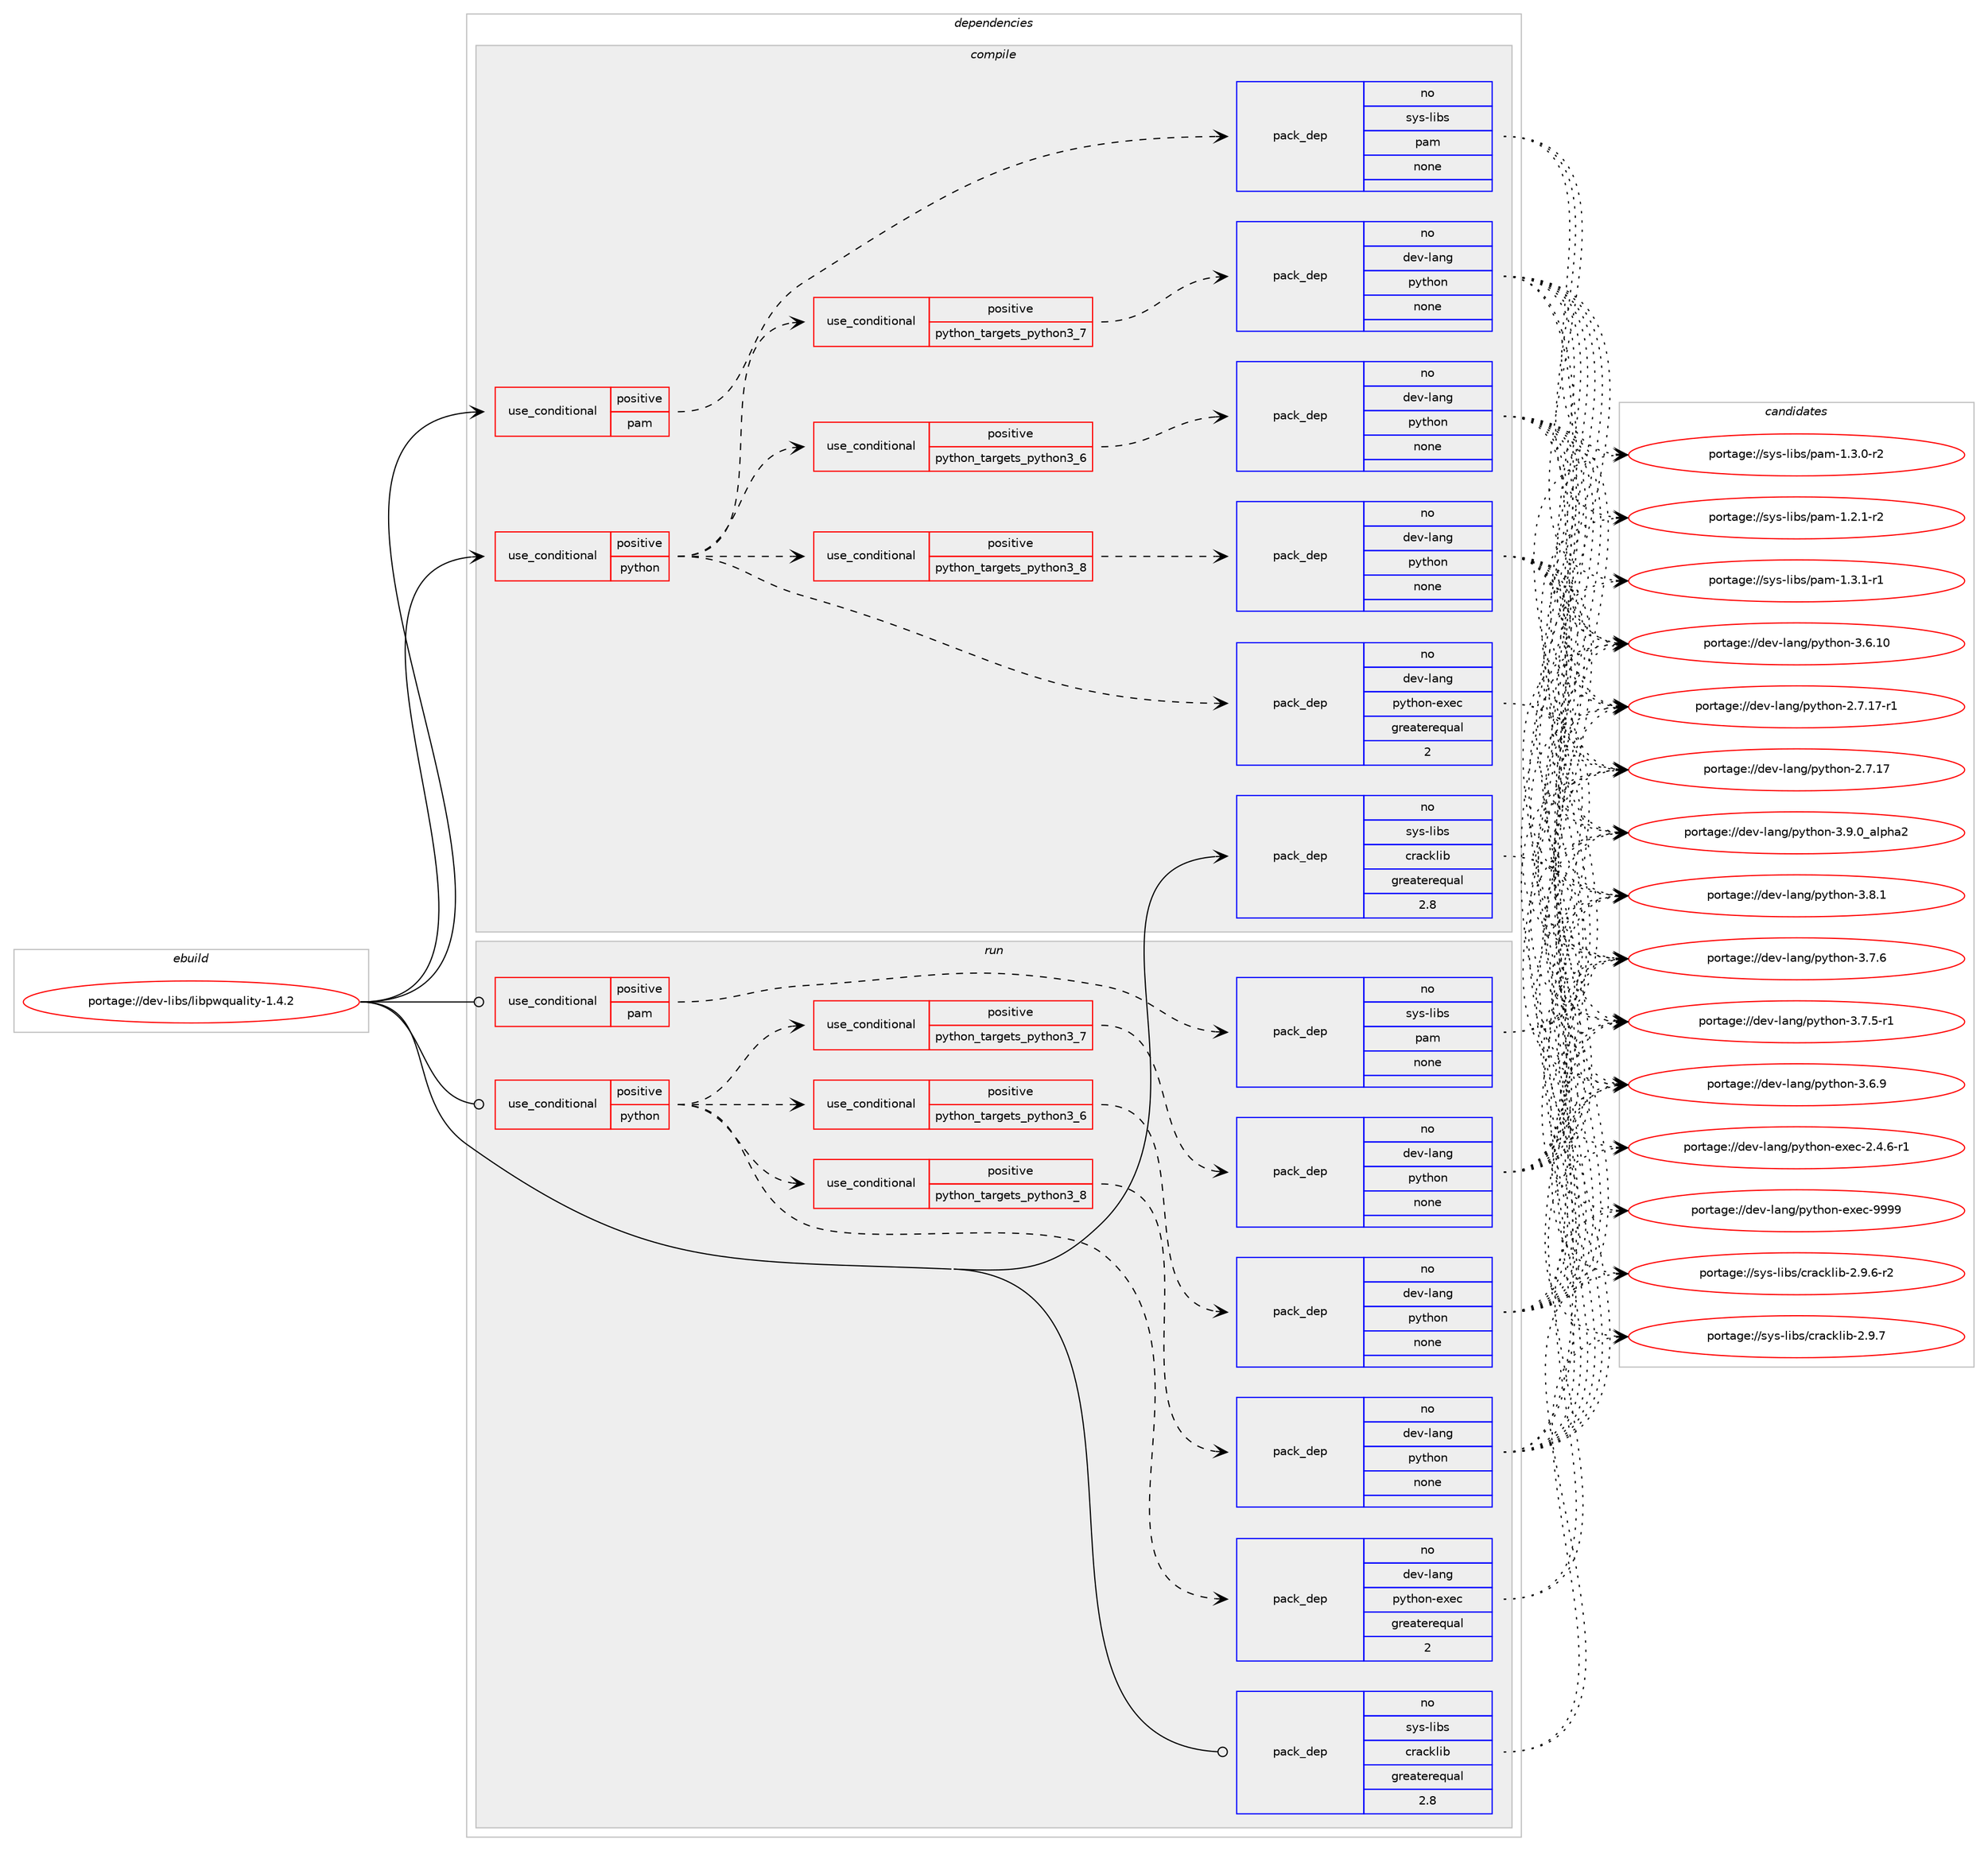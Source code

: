 digraph prolog {

# *************
# Graph options
# *************

newrank=true;
concentrate=true;
compound=true;
graph [rankdir=LR,fontname=Helvetica,fontsize=10,ranksep=1.5];#, ranksep=2.5, nodesep=0.2];
edge  [arrowhead=vee];
node  [fontname=Helvetica,fontsize=10];

# **********
# The ebuild
# **********

subgraph cluster_leftcol {
color=gray;
label=<<i>ebuild</i>>;
id [label="portage://dev-libs/libpwquality-1.4.2", color=red, width=4, href="../dev-libs/libpwquality-1.4.2.svg"];
}

# ****************
# The dependencies
# ****************

subgraph cluster_midcol {
color=gray;
label=<<i>dependencies</i>>;
subgraph cluster_compile {
fillcolor="#eeeeee";
style=filled;
label=<<i>compile</i>>;
subgraph cond124876 {
dependency510915 [label=<<TABLE BORDER="0" CELLBORDER="1" CELLSPACING="0" CELLPADDING="4"><TR><TD ROWSPAN="3" CELLPADDING="10">use_conditional</TD></TR><TR><TD>positive</TD></TR><TR><TD>pam</TD></TR></TABLE>>, shape=none, color=red];
subgraph pack380803 {
dependency510916 [label=<<TABLE BORDER="0" CELLBORDER="1" CELLSPACING="0" CELLPADDING="4" WIDTH="220"><TR><TD ROWSPAN="6" CELLPADDING="30">pack_dep</TD></TR><TR><TD WIDTH="110">no</TD></TR><TR><TD>sys-libs</TD></TR><TR><TD>pam</TD></TR><TR><TD>none</TD></TR><TR><TD></TD></TR></TABLE>>, shape=none, color=blue];
}
dependency510915:e -> dependency510916:w [weight=20,style="dashed",arrowhead="vee"];
}
id:e -> dependency510915:w [weight=20,style="solid",arrowhead="vee"];
subgraph cond124877 {
dependency510917 [label=<<TABLE BORDER="0" CELLBORDER="1" CELLSPACING="0" CELLPADDING="4"><TR><TD ROWSPAN="3" CELLPADDING="10">use_conditional</TD></TR><TR><TD>positive</TD></TR><TR><TD>python</TD></TR></TABLE>>, shape=none, color=red];
subgraph cond124878 {
dependency510918 [label=<<TABLE BORDER="0" CELLBORDER="1" CELLSPACING="0" CELLPADDING="4"><TR><TD ROWSPAN="3" CELLPADDING="10">use_conditional</TD></TR><TR><TD>positive</TD></TR><TR><TD>python_targets_python3_6</TD></TR></TABLE>>, shape=none, color=red];
subgraph pack380804 {
dependency510919 [label=<<TABLE BORDER="0" CELLBORDER="1" CELLSPACING="0" CELLPADDING="4" WIDTH="220"><TR><TD ROWSPAN="6" CELLPADDING="30">pack_dep</TD></TR><TR><TD WIDTH="110">no</TD></TR><TR><TD>dev-lang</TD></TR><TR><TD>python</TD></TR><TR><TD>none</TD></TR><TR><TD></TD></TR></TABLE>>, shape=none, color=blue];
}
dependency510918:e -> dependency510919:w [weight=20,style="dashed",arrowhead="vee"];
}
dependency510917:e -> dependency510918:w [weight=20,style="dashed",arrowhead="vee"];
subgraph cond124879 {
dependency510920 [label=<<TABLE BORDER="0" CELLBORDER="1" CELLSPACING="0" CELLPADDING="4"><TR><TD ROWSPAN="3" CELLPADDING="10">use_conditional</TD></TR><TR><TD>positive</TD></TR><TR><TD>python_targets_python3_7</TD></TR></TABLE>>, shape=none, color=red];
subgraph pack380805 {
dependency510921 [label=<<TABLE BORDER="0" CELLBORDER="1" CELLSPACING="0" CELLPADDING="4" WIDTH="220"><TR><TD ROWSPAN="6" CELLPADDING="30">pack_dep</TD></TR><TR><TD WIDTH="110">no</TD></TR><TR><TD>dev-lang</TD></TR><TR><TD>python</TD></TR><TR><TD>none</TD></TR><TR><TD></TD></TR></TABLE>>, shape=none, color=blue];
}
dependency510920:e -> dependency510921:w [weight=20,style="dashed",arrowhead="vee"];
}
dependency510917:e -> dependency510920:w [weight=20,style="dashed",arrowhead="vee"];
subgraph cond124880 {
dependency510922 [label=<<TABLE BORDER="0" CELLBORDER="1" CELLSPACING="0" CELLPADDING="4"><TR><TD ROWSPAN="3" CELLPADDING="10">use_conditional</TD></TR><TR><TD>positive</TD></TR><TR><TD>python_targets_python3_8</TD></TR></TABLE>>, shape=none, color=red];
subgraph pack380806 {
dependency510923 [label=<<TABLE BORDER="0" CELLBORDER="1" CELLSPACING="0" CELLPADDING="4" WIDTH="220"><TR><TD ROWSPAN="6" CELLPADDING="30">pack_dep</TD></TR><TR><TD WIDTH="110">no</TD></TR><TR><TD>dev-lang</TD></TR><TR><TD>python</TD></TR><TR><TD>none</TD></TR><TR><TD></TD></TR></TABLE>>, shape=none, color=blue];
}
dependency510922:e -> dependency510923:w [weight=20,style="dashed",arrowhead="vee"];
}
dependency510917:e -> dependency510922:w [weight=20,style="dashed",arrowhead="vee"];
subgraph pack380807 {
dependency510924 [label=<<TABLE BORDER="0" CELLBORDER="1" CELLSPACING="0" CELLPADDING="4" WIDTH="220"><TR><TD ROWSPAN="6" CELLPADDING="30">pack_dep</TD></TR><TR><TD WIDTH="110">no</TD></TR><TR><TD>dev-lang</TD></TR><TR><TD>python-exec</TD></TR><TR><TD>greaterequal</TD></TR><TR><TD>2</TD></TR></TABLE>>, shape=none, color=blue];
}
dependency510917:e -> dependency510924:w [weight=20,style="dashed",arrowhead="vee"];
}
id:e -> dependency510917:w [weight=20,style="solid",arrowhead="vee"];
subgraph pack380808 {
dependency510925 [label=<<TABLE BORDER="0" CELLBORDER="1" CELLSPACING="0" CELLPADDING="4" WIDTH="220"><TR><TD ROWSPAN="6" CELLPADDING="30">pack_dep</TD></TR><TR><TD WIDTH="110">no</TD></TR><TR><TD>sys-libs</TD></TR><TR><TD>cracklib</TD></TR><TR><TD>greaterequal</TD></TR><TR><TD>2.8</TD></TR></TABLE>>, shape=none, color=blue];
}
id:e -> dependency510925:w [weight=20,style="solid",arrowhead="vee"];
}
subgraph cluster_compileandrun {
fillcolor="#eeeeee";
style=filled;
label=<<i>compile and run</i>>;
}
subgraph cluster_run {
fillcolor="#eeeeee";
style=filled;
label=<<i>run</i>>;
subgraph cond124881 {
dependency510926 [label=<<TABLE BORDER="0" CELLBORDER="1" CELLSPACING="0" CELLPADDING="4"><TR><TD ROWSPAN="3" CELLPADDING="10">use_conditional</TD></TR><TR><TD>positive</TD></TR><TR><TD>pam</TD></TR></TABLE>>, shape=none, color=red];
subgraph pack380809 {
dependency510927 [label=<<TABLE BORDER="0" CELLBORDER="1" CELLSPACING="0" CELLPADDING="4" WIDTH="220"><TR><TD ROWSPAN="6" CELLPADDING="30">pack_dep</TD></TR><TR><TD WIDTH="110">no</TD></TR><TR><TD>sys-libs</TD></TR><TR><TD>pam</TD></TR><TR><TD>none</TD></TR><TR><TD></TD></TR></TABLE>>, shape=none, color=blue];
}
dependency510926:e -> dependency510927:w [weight=20,style="dashed",arrowhead="vee"];
}
id:e -> dependency510926:w [weight=20,style="solid",arrowhead="odot"];
subgraph cond124882 {
dependency510928 [label=<<TABLE BORDER="0" CELLBORDER="1" CELLSPACING="0" CELLPADDING="4"><TR><TD ROWSPAN="3" CELLPADDING="10">use_conditional</TD></TR><TR><TD>positive</TD></TR><TR><TD>python</TD></TR></TABLE>>, shape=none, color=red];
subgraph cond124883 {
dependency510929 [label=<<TABLE BORDER="0" CELLBORDER="1" CELLSPACING="0" CELLPADDING="4"><TR><TD ROWSPAN="3" CELLPADDING="10">use_conditional</TD></TR><TR><TD>positive</TD></TR><TR><TD>python_targets_python3_6</TD></TR></TABLE>>, shape=none, color=red];
subgraph pack380810 {
dependency510930 [label=<<TABLE BORDER="0" CELLBORDER="1" CELLSPACING="0" CELLPADDING="4" WIDTH="220"><TR><TD ROWSPAN="6" CELLPADDING="30">pack_dep</TD></TR><TR><TD WIDTH="110">no</TD></TR><TR><TD>dev-lang</TD></TR><TR><TD>python</TD></TR><TR><TD>none</TD></TR><TR><TD></TD></TR></TABLE>>, shape=none, color=blue];
}
dependency510929:e -> dependency510930:w [weight=20,style="dashed",arrowhead="vee"];
}
dependency510928:e -> dependency510929:w [weight=20,style="dashed",arrowhead="vee"];
subgraph cond124884 {
dependency510931 [label=<<TABLE BORDER="0" CELLBORDER="1" CELLSPACING="0" CELLPADDING="4"><TR><TD ROWSPAN="3" CELLPADDING="10">use_conditional</TD></TR><TR><TD>positive</TD></TR><TR><TD>python_targets_python3_7</TD></TR></TABLE>>, shape=none, color=red];
subgraph pack380811 {
dependency510932 [label=<<TABLE BORDER="0" CELLBORDER="1" CELLSPACING="0" CELLPADDING="4" WIDTH="220"><TR><TD ROWSPAN="6" CELLPADDING="30">pack_dep</TD></TR><TR><TD WIDTH="110">no</TD></TR><TR><TD>dev-lang</TD></TR><TR><TD>python</TD></TR><TR><TD>none</TD></TR><TR><TD></TD></TR></TABLE>>, shape=none, color=blue];
}
dependency510931:e -> dependency510932:w [weight=20,style="dashed",arrowhead="vee"];
}
dependency510928:e -> dependency510931:w [weight=20,style="dashed",arrowhead="vee"];
subgraph cond124885 {
dependency510933 [label=<<TABLE BORDER="0" CELLBORDER="1" CELLSPACING="0" CELLPADDING="4"><TR><TD ROWSPAN="3" CELLPADDING="10">use_conditional</TD></TR><TR><TD>positive</TD></TR><TR><TD>python_targets_python3_8</TD></TR></TABLE>>, shape=none, color=red];
subgraph pack380812 {
dependency510934 [label=<<TABLE BORDER="0" CELLBORDER="1" CELLSPACING="0" CELLPADDING="4" WIDTH="220"><TR><TD ROWSPAN="6" CELLPADDING="30">pack_dep</TD></TR><TR><TD WIDTH="110">no</TD></TR><TR><TD>dev-lang</TD></TR><TR><TD>python</TD></TR><TR><TD>none</TD></TR><TR><TD></TD></TR></TABLE>>, shape=none, color=blue];
}
dependency510933:e -> dependency510934:w [weight=20,style="dashed",arrowhead="vee"];
}
dependency510928:e -> dependency510933:w [weight=20,style="dashed",arrowhead="vee"];
subgraph pack380813 {
dependency510935 [label=<<TABLE BORDER="0" CELLBORDER="1" CELLSPACING="0" CELLPADDING="4" WIDTH="220"><TR><TD ROWSPAN="6" CELLPADDING="30">pack_dep</TD></TR><TR><TD WIDTH="110">no</TD></TR><TR><TD>dev-lang</TD></TR><TR><TD>python-exec</TD></TR><TR><TD>greaterequal</TD></TR><TR><TD>2</TD></TR></TABLE>>, shape=none, color=blue];
}
dependency510928:e -> dependency510935:w [weight=20,style="dashed",arrowhead="vee"];
}
id:e -> dependency510928:w [weight=20,style="solid",arrowhead="odot"];
subgraph pack380814 {
dependency510936 [label=<<TABLE BORDER="0" CELLBORDER="1" CELLSPACING="0" CELLPADDING="4" WIDTH="220"><TR><TD ROWSPAN="6" CELLPADDING="30">pack_dep</TD></TR><TR><TD WIDTH="110">no</TD></TR><TR><TD>sys-libs</TD></TR><TR><TD>cracklib</TD></TR><TR><TD>greaterequal</TD></TR><TR><TD>2.8</TD></TR></TABLE>>, shape=none, color=blue];
}
id:e -> dependency510936:w [weight=20,style="solid",arrowhead="odot"];
}
}

# **************
# The candidates
# **************

subgraph cluster_choices {
rank=same;
color=gray;
label=<<i>candidates</i>>;

subgraph choice380803 {
color=black;
nodesep=1;
choice115121115451081059811547112971094549465146494511449 [label="portage://sys-libs/pam-1.3.1-r1", color=red, width=4,href="../sys-libs/pam-1.3.1-r1.svg"];
choice115121115451081059811547112971094549465146484511450 [label="portage://sys-libs/pam-1.3.0-r2", color=red, width=4,href="../sys-libs/pam-1.3.0-r2.svg"];
choice115121115451081059811547112971094549465046494511450 [label="portage://sys-libs/pam-1.2.1-r2", color=red, width=4,href="../sys-libs/pam-1.2.1-r2.svg"];
dependency510916:e -> choice115121115451081059811547112971094549465146494511449:w [style=dotted,weight="100"];
dependency510916:e -> choice115121115451081059811547112971094549465146484511450:w [style=dotted,weight="100"];
dependency510916:e -> choice115121115451081059811547112971094549465046494511450:w [style=dotted,weight="100"];
}
subgraph choice380804 {
color=black;
nodesep=1;
choice10010111845108971101034711212111610411111045514657464895971081121049750 [label="portage://dev-lang/python-3.9.0_alpha2", color=red, width=4,href="../dev-lang/python-3.9.0_alpha2.svg"];
choice100101118451089711010347112121116104111110455146564649 [label="portage://dev-lang/python-3.8.1", color=red, width=4,href="../dev-lang/python-3.8.1.svg"];
choice100101118451089711010347112121116104111110455146554654 [label="portage://dev-lang/python-3.7.6", color=red, width=4,href="../dev-lang/python-3.7.6.svg"];
choice1001011184510897110103471121211161041111104551465546534511449 [label="portage://dev-lang/python-3.7.5-r1", color=red, width=4,href="../dev-lang/python-3.7.5-r1.svg"];
choice100101118451089711010347112121116104111110455146544657 [label="portage://dev-lang/python-3.6.9", color=red, width=4,href="../dev-lang/python-3.6.9.svg"];
choice10010111845108971101034711212111610411111045514654464948 [label="portage://dev-lang/python-3.6.10", color=red, width=4,href="../dev-lang/python-3.6.10.svg"];
choice100101118451089711010347112121116104111110455046554649554511449 [label="portage://dev-lang/python-2.7.17-r1", color=red, width=4,href="../dev-lang/python-2.7.17-r1.svg"];
choice10010111845108971101034711212111610411111045504655464955 [label="portage://dev-lang/python-2.7.17", color=red, width=4,href="../dev-lang/python-2.7.17.svg"];
dependency510919:e -> choice10010111845108971101034711212111610411111045514657464895971081121049750:w [style=dotted,weight="100"];
dependency510919:e -> choice100101118451089711010347112121116104111110455146564649:w [style=dotted,weight="100"];
dependency510919:e -> choice100101118451089711010347112121116104111110455146554654:w [style=dotted,weight="100"];
dependency510919:e -> choice1001011184510897110103471121211161041111104551465546534511449:w [style=dotted,weight="100"];
dependency510919:e -> choice100101118451089711010347112121116104111110455146544657:w [style=dotted,weight="100"];
dependency510919:e -> choice10010111845108971101034711212111610411111045514654464948:w [style=dotted,weight="100"];
dependency510919:e -> choice100101118451089711010347112121116104111110455046554649554511449:w [style=dotted,weight="100"];
dependency510919:e -> choice10010111845108971101034711212111610411111045504655464955:w [style=dotted,weight="100"];
}
subgraph choice380805 {
color=black;
nodesep=1;
choice10010111845108971101034711212111610411111045514657464895971081121049750 [label="portage://dev-lang/python-3.9.0_alpha2", color=red, width=4,href="../dev-lang/python-3.9.0_alpha2.svg"];
choice100101118451089711010347112121116104111110455146564649 [label="portage://dev-lang/python-3.8.1", color=red, width=4,href="../dev-lang/python-3.8.1.svg"];
choice100101118451089711010347112121116104111110455146554654 [label="portage://dev-lang/python-3.7.6", color=red, width=4,href="../dev-lang/python-3.7.6.svg"];
choice1001011184510897110103471121211161041111104551465546534511449 [label="portage://dev-lang/python-3.7.5-r1", color=red, width=4,href="../dev-lang/python-3.7.5-r1.svg"];
choice100101118451089711010347112121116104111110455146544657 [label="portage://dev-lang/python-3.6.9", color=red, width=4,href="../dev-lang/python-3.6.9.svg"];
choice10010111845108971101034711212111610411111045514654464948 [label="portage://dev-lang/python-3.6.10", color=red, width=4,href="../dev-lang/python-3.6.10.svg"];
choice100101118451089711010347112121116104111110455046554649554511449 [label="portage://dev-lang/python-2.7.17-r1", color=red, width=4,href="../dev-lang/python-2.7.17-r1.svg"];
choice10010111845108971101034711212111610411111045504655464955 [label="portage://dev-lang/python-2.7.17", color=red, width=4,href="../dev-lang/python-2.7.17.svg"];
dependency510921:e -> choice10010111845108971101034711212111610411111045514657464895971081121049750:w [style=dotted,weight="100"];
dependency510921:e -> choice100101118451089711010347112121116104111110455146564649:w [style=dotted,weight="100"];
dependency510921:e -> choice100101118451089711010347112121116104111110455146554654:w [style=dotted,weight="100"];
dependency510921:e -> choice1001011184510897110103471121211161041111104551465546534511449:w [style=dotted,weight="100"];
dependency510921:e -> choice100101118451089711010347112121116104111110455146544657:w [style=dotted,weight="100"];
dependency510921:e -> choice10010111845108971101034711212111610411111045514654464948:w [style=dotted,weight="100"];
dependency510921:e -> choice100101118451089711010347112121116104111110455046554649554511449:w [style=dotted,weight="100"];
dependency510921:e -> choice10010111845108971101034711212111610411111045504655464955:w [style=dotted,weight="100"];
}
subgraph choice380806 {
color=black;
nodesep=1;
choice10010111845108971101034711212111610411111045514657464895971081121049750 [label="portage://dev-lang/python-3.9.0_alpha2", color=red, width=4,href="../dev-lang/python-3.9.0_alpha2.svg"];
choice100101118451089711010347112121116104111110455146564649 [label="portage://dev-lang/python-3.8.1", color=red, width=4,href="../dev-lang/python-3.8.1.svg"];
choice100101118451089711010347112121116104111110455146554654 [label="portage://dev-lang/python-3.7.6", color=red, width=4,href="../dev-lang/python-3.7.6.svg"];
choice1001011184510897110103471121211161041111104551465546534511449 [label="portage://dev-lang/python-3.7.5-r1", color=red, width=4,href="../dev-lang/python-3.7.5-r1.svg"];
choice100101118451089711010347112121116104111110455146544657 [label="portage://dev-lang/python-3.6.9", color=red, width=4,href="../dev-lang/python-3.6.9.svg"];
choice10010111845108971101034711212111610411111045514654464948 [label="portage://dev-lang/python-3.6.10", color=red, width=4,href="../dev-lang/python-3.6.10.svg"];
choice100101118451089711010347112121116104111110455046554649554511449 [label="portage://dev-lang/python-2.7.17-r1", color=red, width=4,href="../dev-lang/python-2.7.17-r1.svg"];
choice10010111845108971101034711212111610411111045504655464955 [label="portage://dev-lang/python-2.7.17", color=red, width=4,href="../dev-lang/python-2.7.17.svg"];
dependency510923:e -> choice10010111845108971101034711212111610411111045514657464895971081121049750:w [style=dotted,weight="100"];
dependency510923:e -> choice100101118451089711010347112121116104111110455146564649:w [style=dotted,weight="100"];
dependency510923:e -> choice100101118451089711010347112121116104111110455146554654:w [style=dotted,weight="100"];
dependency510923:e -> choice1001011184510897110103471121211161041111104551465546534511449:w [style=dotted,weight="100"];
dependency510923:e -> choice100101118451089711010347112121116104111110455146544657:w [style=dotted,weight="100"];
dependency510923:e -> choice10010111845108971101034711212111610411111045514654464948:w [style=dotted,weight="100"];
dependency510923:e -> choice100101118451089711010347112121116104111110455046554649554511449:w [style=dotted,weight="100"];
dependency510923:e -> choice10010111845108971101034711212111610411111045504655464955:w [style=dotted,weight="100"];
}
subgraph choice380807 {
color=black;
nodesep=1;
choice10010111845108971101034711212111610411111045101120101994557575757 [label="portage://dev-lang/python-exec-9999", color=red, width=4,href="../dev-lang/python-exec-9999.svg"];
choice10010111845108971101034711212111610411111045101120101994550465246544511449 [label="portage://dev-lang/python-exec-2.4.6-r1", color=red, width=4,href="../dev-lang/python-exec-2.4.6-r1.svg"];
dependency510924:e -> choice10010111845108971101034711212111610411111045101120101994557575757:w [style=dotted,weight="100"];
dependency510924:e -> choice10010111845108971101034711212111610411111045101120101994550465246544511449:w [style=dotted,weight="100"];
}
subgraph choice380808 {
color=black;
nodesep=1;
choice11512111545108105981154799114979910710810598455046574655 [label="portage://sys-libs/cracklib-2.9.7", color=red, width=4,href="../sys-libs/cracklib-2.9.7.svg"];
choice115121115451081059811547991149799107108105984550465746544511450 [label="portage://sys-libs/cracklib-2.9.6-r2", color=red, width=4,href="../sys-libs/cracklib-2.9.6-r2.svg"];
dependency510925:e -> choice11512111545108105981154799114979910710810598455046574655:w [style=dotted,weight="100"];
dependency510925:e -> choice115121115451081059811547991149799107108105984550465746544511450:w [style=dotted,weight="100"];
}
subgraph choice380809 {
color=black;
nodesep=1;
choice115121115451081059811547112971094549465146494511449 [label="portage://sys-libs/pam-1.3.1-r1", color=red, width=4,href="../sys-libs/pam-1.3.1-r1.svg"];
choice115121115451081059811547112971094549465146484511450 [label="portage://sys-libs/pam-1.3.0-r2", color=red, width=4,href="../sys-libs/pam-1.3.0-r2.svg"];
choice115121115451081059811547112971094549465046494511450 [label="portage://sys-libs/pam-1.2.1-r2", color=red, width=4,href="../sys-libs/pam-1.2.1-r2.svg"];
dependency510927:e -> choice115121115451081059811547112971094549465146494511449:w [style=dotted,weight="100"];
dependency510927:e -> choice115121115451081059811547112971094549465146484511450:w [style=dotted,weight="100"];
dependency510927:e -> choice115121115451081059811547112971094549465046494511450:w [style=dotted,weight="100"];
}
subgraph choice380810 {
color=black;
nodesep=1;
choice10010111845108971101034711212111610411111045514657464895971081121049750 [label="portage://dev-lang/python-3.9.0_alpha2", color=red, width=4,href="../dev-lang/python-3.9.0_alpha2.svg"];
choice100101118451089711010347112121116104111110455146564649 [label="portage://dev-lang/python-3.8.1", color=red, width=4,href="../dev-lang/python-3.8.1.svg"];
choice100101118451089711010347112121116104111110455146554654 [label="portage://dev-lang/python-3.7.6", color=red, width=4,href="../dev-lang/python-3.7.6.svg"];
choice1001011184510897110103471121211161041111104551465546534511449 [label="portage://dev-lang/python-3.7.5-r1", color=red, width=4,href="../dev-lang/python-3.7.5-r1.svg"];
choice100101118451089711010347112121116104111110455146544657 [label="portage://dev-lang/python-3.6.9", color=red, width=4,href="../dev-lang/python-3.6.9.svg"];
choice10010111845108971101034711212111610411111045514654464948 [label="portage://dev-lang/python-3.6.10", color=red, width=4,href="../dev-lang/python-3.6.10.svg"];
choice100101118451089711010347112121116104111110455046554649554511449 [label="portage://dev-lang/python-2.7.17-r1", color=red, width=4,href="../dev-lang/python-2.7.17-r1.svg"];
choice10010111845108971101034711212111610411111045504655464955 [label="portage://dev-lang/python-2.7.17", color=red, width=4,href="../dev-lang/python-2.7.17.svg"];
dependency510930:e -> choice10010111845108971101034711212111610411111045514657464895971081121049750:w [style=dotted,weight="100"];
dependency510930:e -> choice100101118451089711010347112121116104111110455146564649:w [style=dotted,weight="100"];
dependency510930:e -> choice100101118451089711010347112121116104111110455146554654:w [style=dotted,weight="100"];
dependency510930:e -> choice1001011184510897110103471121211161041111104551465546534511449:w [style=dotted,weight="100"];
dependency510930:e -> choice100101118451089711010347112121116104111110455146544657:w [style=dotted,weight="100"];
dependency510930:e -> choice10010111845108971101034711212111610411111045514654464948:w [style=dotted,weight="100"];
dependency510930:e -> choice100101118451089711010347112121116104111110455046554649554511449:w [style=dotted,weight="100"];
dependency510930:e -> choice10010111845108971101034711212111610411111045504655464955:w [style=dotted,weight="100"];
}
subgraph choice380811 {
color=black;
nodesep=1;
choice10010111845108971101034711212111610411111045514657464895971081121049750 [label="portage://dev-lang/python-3.9.0_alpha2", color=red, width=4,href="../dev-lang/python-3.9.0_alpha2.svg"];
choice100101118451089711010347112121116104111110455146564649 [label="portage://dev-lang/python-3.8.1", color=red, width=4,href="../dev-lang/python-3.8.1.svg"];
choice100101118451089711010347112121116104111110455146554654 [label="portage://dev-lang/python-3.7.6", color=red, width=4,href="../dev-lang/python-3.7.6.svg"];
choice1001011184510897110103471121211161041111104551465546534511449 [label="portage://dev-lang/python-3.7.5-r1", color=red, width=4,href="../dev-lang/python-3.7.5-r1.svg"];
choice100101118451089711010347112121116104111110455146544657 [label="portage://dev-lang/python-3.6.9", color=red, width=4,href="../dev-lang/python-3.6.9.svg"];
choice10010111845108971101034711212111610411111045514654464948 [label="portage://dev-lang/python-3.6.10", color=red, width=4,href="../dev-lang/python-3.6.10.svg"];
choice100101118451089711010347112121116104111110455046554649554511449 [label="portage://dev-lang/python-2.7.17-r1", color=red, width=4,href="../dev-lang/python-2.7.17-r1.svg"];
choice10010111845108971101034711212111610411111045504655464955 [label="portage://dev-lang/python-2.7.17", color=red, width=4,href="../dev-lang/python-2.7.17.svg"];
dependency510932:e -> choice10010111845108971101034711212111610411111045514657464895971081121049750:w [style=dotted,weight="100"];
dependency510932:e -> choice100101118451089711010347112121116104111110455146564649:w [style=dotted,weight="100"];
dependency510932:e -> choice100101118451089711010347112121116104111110455146554654:w [style=dotted,weight="100"];
dependency510932:e -> choice1001011184510897110103471121211161041111104551465546534511449:w [style=dotted,weight="100"];
dependency510932:e -> choice100101118451089711010347112121116104111110455146544657:w [style=dotted,weight="100"];
dependency510932:e -> choice10010111845108971101034711212111610411111045514654464948:w [style=dotted,weight="100"];
dependency510932:e -> choice100101118451089711010347112121116104111110455046554649554511449:w [style=dotted,weight="100"];
dependency510932:e -> choice10010111845108971101034711212111610411111045504655464955:w [style=dotted,weight="100"];
}
subgraph choice380812 {
color=black;
nodesep=1;
choice10010111845108971101034711212111610411111045514657464895971081121049750 [label="portage://dev-lang/python-3.9.0_alpha2", color=red, width=4,href="../dev-lang/python-3.9.0_alpha2.svg"];
choice100101118451089711010347112121116104111110455146564649 [label="portage://dev-lang/python-3.8.1", color=red, width=4,href="../dev-lang/python-3.8.1.svg"];
choice100101118451089711010347112121116104111110455146554654 [label="portage://dev-lang/python-3.7.6", color=red, width=4,href="../dev-lang/python-3.7.6.svg"];
choice1001011184510897110103471121211161041111104551465546534511449 [label="portage://dev-lang/python-3.7.5-r1", color=red, width=4,href="../dev-lang/python-3.7.5-r1.svg"];
choice100101118451089711010347112121116104111110455146544657 [label="portage://dev-lang/python-3.6.9", color=red, width=4,href="../dev-lang/python-3.6.9.svg"];
choice10010111845108971101034711212111610411111045514654464948 [label="portage://dev-lang/python-3.6.10", color=red, width=4,href="../dev-lang/python-3.6.10.svg"];
choice100101118451089711010347112121116104111110455046554649554511449 [label="portage://dev-lang/python-2.7.17-r1", color=red, width=4,href="../dev-lang/python-2.7.17-r1.svg"];
choice10010111845108971101034711212111610411111045504655464955 [label="portage://dev-lang/python-2.7.17", color=red, width=4,href="../dev-lang/python-2.7.17.svg"];
dependency510934:e -> choice10010111845108971101034711212111610411111045514657464895971081121049750:w [style=dotted,weight="100"];
dependency510934:e -> choice100101118451089711010347112121116104111110455146564649:w [style=dotted,weight="100"];
dependency510934:e -> choice100101118451089711010347112121116104111110455146554654:w [style=dotted,weight="100"];
dependency510934:e -> choice1001011184510897110103471121211161041111104551465546534511449:w [style=dotted,weight="100"];
dependency510934:e -> choice100101118451089711010347112121116104111110455146544657:w [style=dotted,weight="100"];
dependency510934:e -> choice10010111845108971101034711212111610411111045514654464948:w [style=dotted,weight="100"];
dependency510934:e -> choice100101118451089711010347112121116104111110455046554649554511449:w [style=dotted,weight="100"];
dependency510934:e -> choice10010111845108971101034711212111610411111045504655464955:w [style=dotted,weight="100"];
}
subgraph choice380813 {
color=black;
nodesep=1;
choice10010111845108971101034711212111610411111045101120101994557575757 [label="portage://dev-lang/python-exec-9999", color=red, width=4,href="../dev-lang/python-exec-9999.svg"];
choice10010111845108971101034711212111610411111045101120101994550465246544511449 [label="portage://dev-lang/python-exec-2.4.6-r1", color=red, width=4,href="../dev-lang/python-exec-2.4.6-r1.svg"];
dependency510935:e -> choice10010111845108971101034711212111610411111045101120101994557575757:w [style=dotted,weight="100"];
dependency510935:e -> choice10010111845108971101034711212111610411111045101120101994550465246544511449:w [style=dotted,weight="100"];
}
subgraph choice380814 {
color=black;
nodesep=1;
choice11512111545108105981154799114979910710810598455046574655 [label="portage://sys-libs/cracklib-2.9.7", color=red, width=4,href="../sys-libs/cracklib-2.9.7.svg"];
choice115121115451081059811547991149799107108105984550465746544511450 [label="portage://sys-libs/cracklib-2.9.6-r2", color=red, width=4,href="../sys-libs/cracklib-2.9.6-r2.svg"];
dependency510936:e -> choice11512111545108105981154799114979910710810598455046574655:w [style=dotted,weight="100"];
dependency510936:e -> choice115121115451081059811547991149799107108105984550465746544511450:w [style=dotted,weight="100"];
}
}

}
